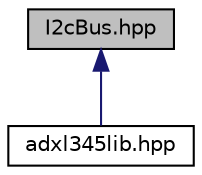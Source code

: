 digraph "I2cBus.hpp"
{
 // LATEX_PDF_SIZE
  edge [fontname="Helvetica",fontsize="10",labelfontname="Helvetica",labelfontsize="10"];
  node [fontname="Helvetica",fontsize="10",shape=record];
  Node1 [label="I2cBus.hpp",height=0.2,width=0.4,color="black", fillcolor="grey75", style="filled", fontcolor="black",tooltip="Class for I²C communication."];
  Node1 -> Node2 [dir="back",color="midnightblue",fontsize="10",style="solid",fontname="Helvetica"];
  Node2 [label="adxl345lib.hpp",height=0.2,width=0.4,color="black", fillcolor="white", style="filled",URL="$adxl345lib_8hpp_source.html",tooltip=" "];
}
